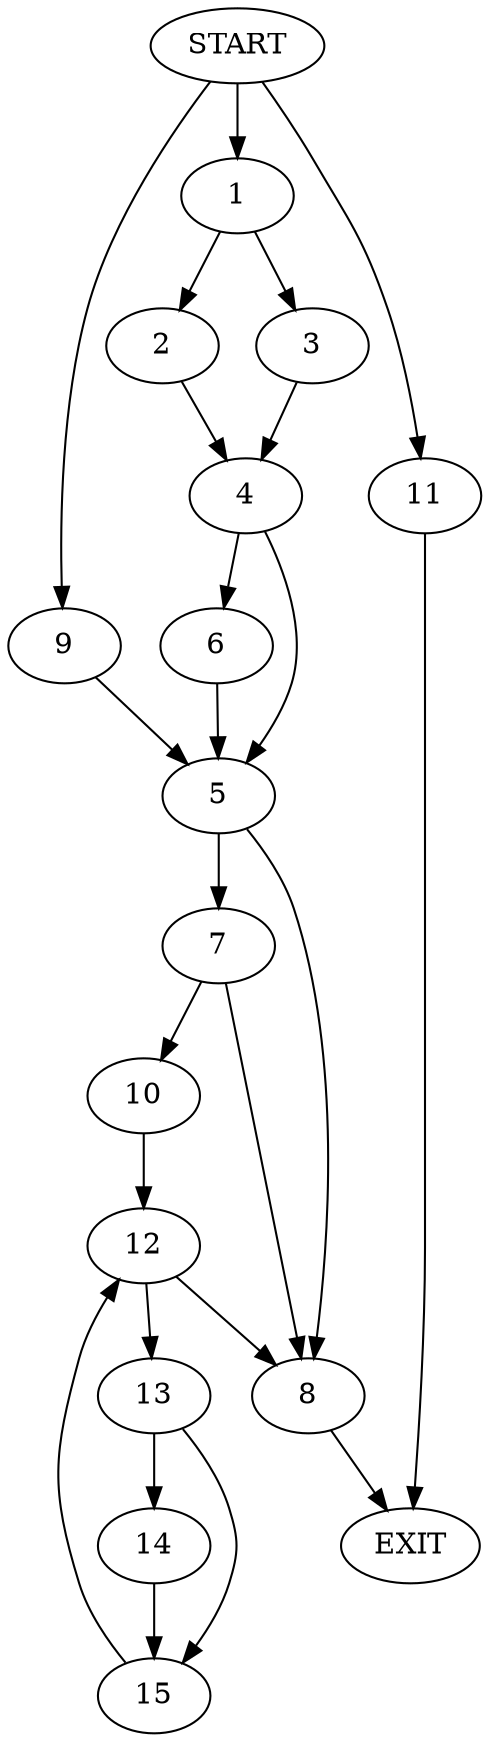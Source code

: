 digraph {
0 [label="START"]
16 [label="EXIT"]
0 -> 1
1 -> 2
1 -> 3
3 -> 4
2 -> 4
4 -> 5
4 -> 6
5 -> 7
5 -> 8
6 -> 5
0 -> 9
9 -> 5
8 -> 16
7 -> 8
7 -> 10
0 -> 11
11 -> 16
10 -> 12
12 -> 8
12 -> 13
13 -> 14
13 -> 15
14 -> 15
15 -> 12
}

